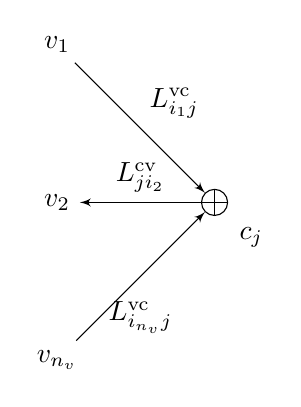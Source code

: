 \begin{tikzpicture}[node distance=2cm,auto,>=latex']
\node at (0,0) (v2) {$v_2$};
\node[circle,draw,label={[label distance=1mm]315:$c_j$}] at (2,0) (cn) {};
\node at (0,2) (v1) {$v_1$};
\node at (0,-2) (vL) {$v_{n_v}$};

\draw[->] (cn) -- node[above] {$L^{\text{cv}}_{ji_2}$} (v2);
\draw[->] (v1) -- node[] {$L^{\text{vc}}_{i_1j}$} (cn);
\draw[->] (vL) -- node[below=2mm] {$L^{\text{vc}}_{i_{n_v}j}$} (cn);
\draw (cn.north) -- (cn.south);
\draw (cn.west) -- (cn.east);
\end{tikzpicture}
